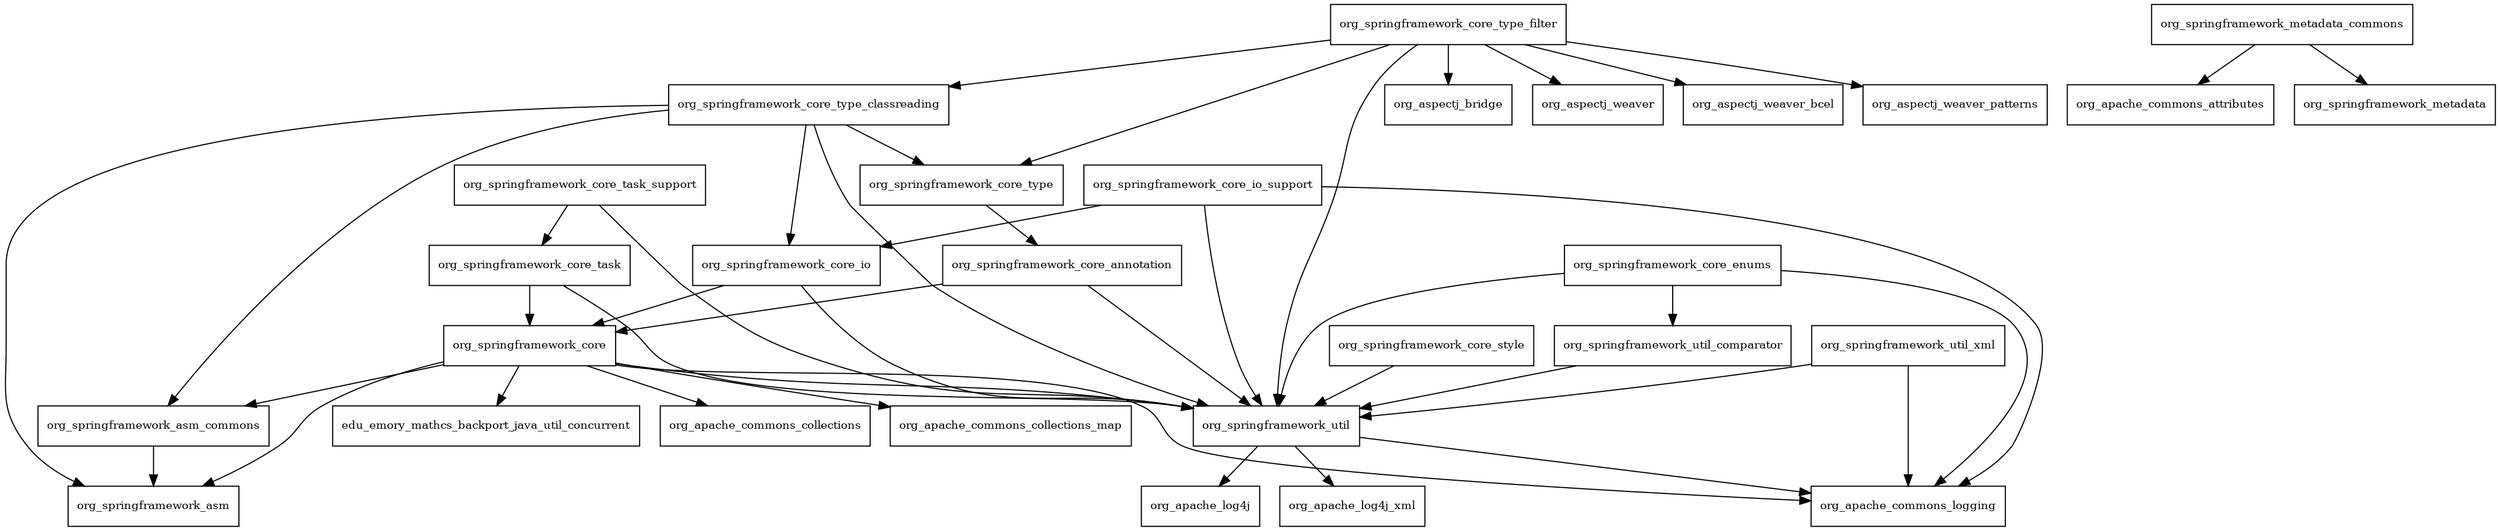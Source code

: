 digraph spring_core_2_5_5_package_dependencies {
  node [shape = box, fontsize=10.0];
  org_springframework_asm_commons -> org_springframework_asm;
  org_springframework_core -> edu_emory_mathcs_backport_java_util_concurrent;
  org_springframework_core -> org_apache_commons_collections;
  org_springframework_core -> org_apache_commons_collections_map;
  org_springframework_core -> org_apache_commons_logging;
  org_springframework_core -> org_springframework_asm;
  org_springframework_core -> org_springframework_asm_commons;
  org_springframework_core -> org_springframework_util;
  org_springframework_core_annotation -> org_springframework_core;
  org_springframework_core_annotation -> org_springframework_util;
  org_springframework_core_enums -> org_apache_commons_logging;
  org_springframework_core_enums -> org_springframework_util;
  org_springframework_core_enums -> org_springframework_util_comparator;
  org_springframework_core_io -> org_springframework_core;
  org_springframework_core_io -> org_springframework_util;
  org_springframework_core_io_support -> org_apache_commons_logging;
  org_springframework_core_io_support -> org_springframework_core_io;
  org_springframework_core_io_support -> org_springframework_util;
  org_springframework_core_style -> org_springframework_util;
  org_springframework_core_task -> org_springframework_core;
  org_springframework_core_task -> org_springframework_util;
  org_springframework_core_task_support -> org_springframework_core_task;
  org_springframework_core_task_support -> org_springframework_util;
  org_springframework_core_type -> org_springframework_core_annotation;
  org_springframework_core_type_classreading -> org_springframework_asm;
  org_springframework_core_type_classreading -> org_springframework_asm_commons;
  org_springframework_core_type_classreading -> org_springframework_core_io;
  org_springframework_core_type_classreading -> org_springframework_core_type;
  org_springframework_core_type_classreading -> org_springframework_util;
  org_springframework_core_type_filter -> org_aspectj_bridge;
  org_springframework_core_type_filter -> org_aspectj_weaver;
  org_springframework_core_type_filter -> org_aspectj_weaver_bcel;
  org_springframework_core_type_filter -> org_aspectj_weaver_patterns;
  org_springframework_core_type_filter -> org_springframework_core_type;
  org_springframework_core_type_filter -> org_springframework_core_type_classreading;
  org_springframework_core_type_filter -> org_springframework_util;
  org_springframework_metadata_commons -> org_apache_commons_attributes;
  org_springframework_metadata_commons -> org_springframework_metadata;
  org_springframework_util -> org_apache_commons_logging;
  org_springframework_util -> org_apache_log4j;
  org_springframework_util -> org_apache_log4j_xml;
  org_springframework_util_comparator -> org_springframework_util;
  org_springframework_util_xml -> org_apache_commons_logging;
  org_springframework_util_xml -> org_springframework_util;
}
